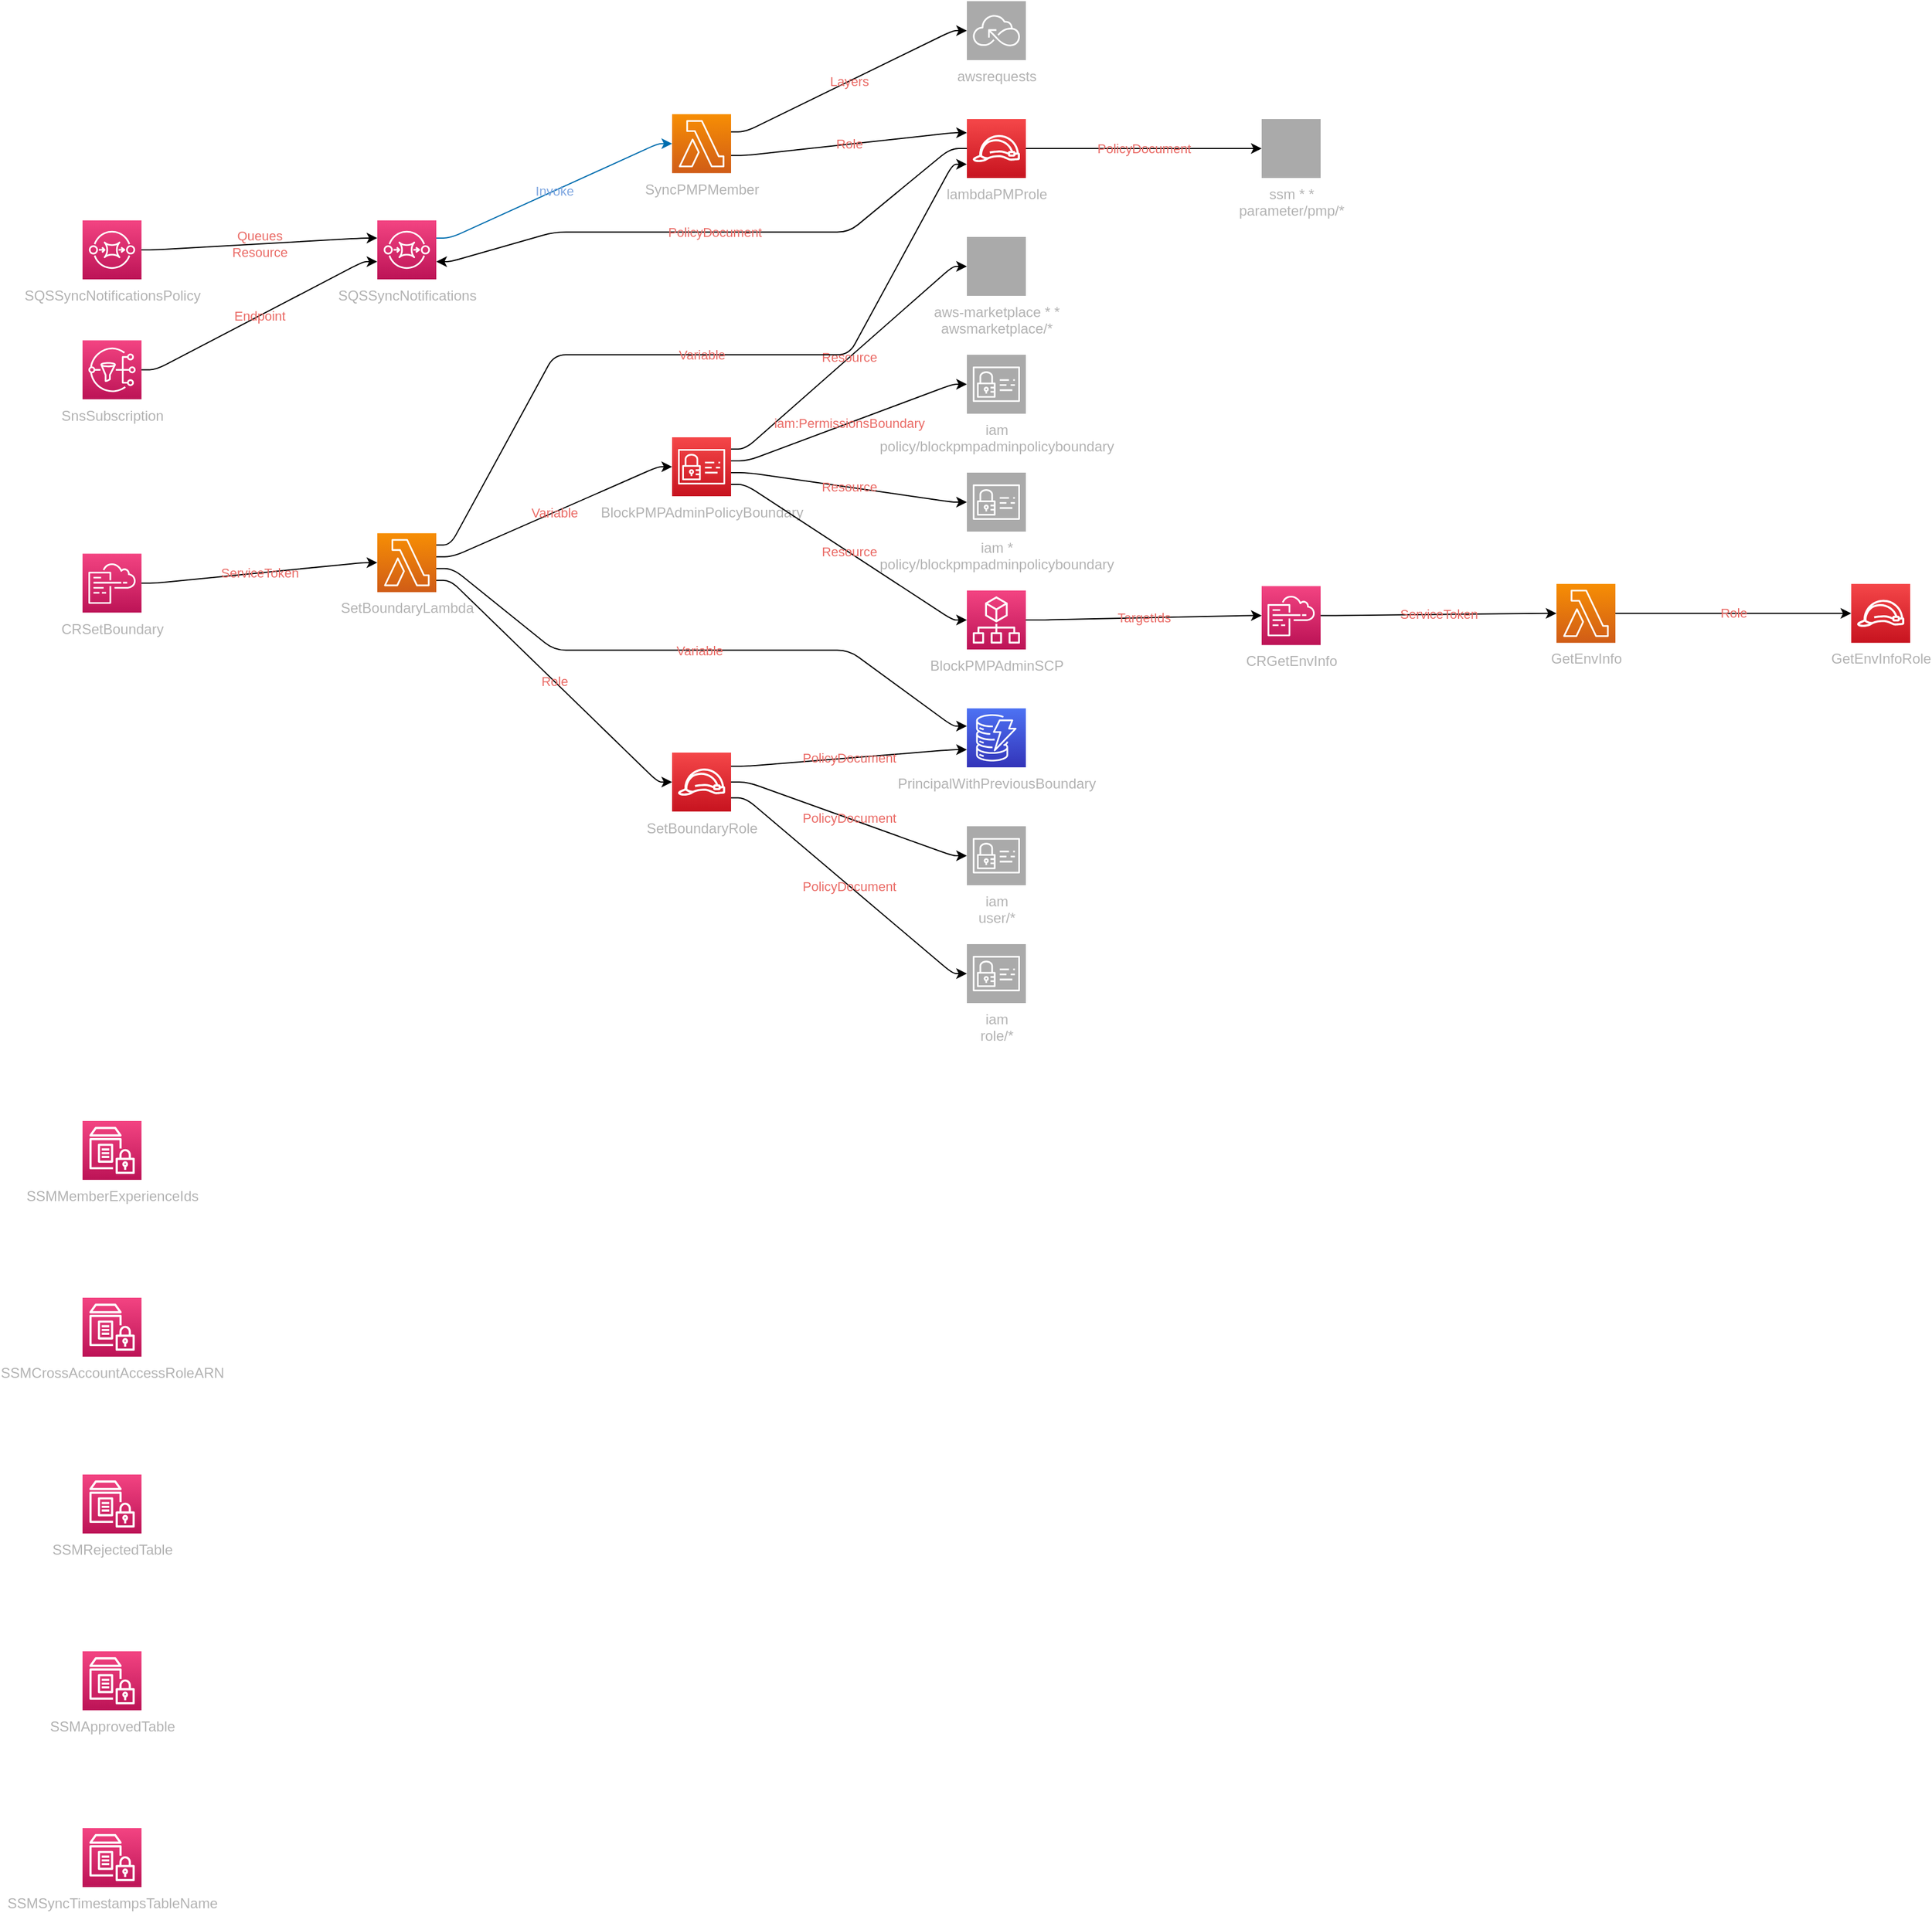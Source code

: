 <mxfile version="13.1.3" pages="2">
            <diagram id="diagramid" name="Diagram">
              <mxGraphModel><root><mxCell id="0"/><mxCell id="1" parent="0"/><mxCell id="2" value="lambdaPMProle" style="outlineConnect=0;fontColor=#B3B3B3;gradientColor=#F54749;gradientDirection=north;fillColor=#C7131F;strokeColor=#ffffff;dashed=0;verticalLabelPosition=bottom;verticalAlign=top;align=center;html=1;fontSize=12;fontStyle=0;aspect=fixed;shape=mxgraph.aws4.resourceIcon;resIcon=mxgraph.aws4.role;" vertex="1" parent="1"><mxGeometry x="750" y="100" width="50" height="50" as="geometry"/></mxCell><mxCell id="3" value="SyncPMPMember" style="outlineConnect=0;fontColor=#B3B3B3;gradientColor=#F78E04;gradientDirection=north;fillColor=#D05C17;strokeColor=#ffffff;dashed=0;verticalLabelPosition=bottom;verticalAlign=top;align=center;html=1;fontSize=12;fontStyle=0;aspect=fixed;shape=mxgraph.aws4.resourceIcon;resIcon=mxgraph.aws4.lambda;" vertex="1" parent="1"><mxGeometry x="500" y="95.921" width="50" height="50" as="geometry"/></mxCell><mxCell id="4" value="awsrequests" style="outlineConnect=0;fontColor=#B3B3B3;gradientColor=#aaaaaa;gradientDirection=north;fillColor=#aaaaaa;strokeColor=#ffffff;dashed=0;verticalLabelPosition=bottom;verticalAlign=top;align=center;html=1;fontSize=12;fontStyle=0;aspect=fixed;shape=mxgraph.aws4.resourceIcon;resIcon=mxgraph.aws4.serverless;" vertex="1" parent="1"><mxGeometry x="750" width="50" height="50" as="geometry"/></mxCell><mxCell id="5" value="SSMMemberExperienceIds" style="outlineConnect=0;fontColor=#B3B3B3;gradientColor=#F34482;gradientDirection=north;fillColor=#BC1356;strokeColor=#ffffff;dashed=0;verticalLabelPosition=bottom;verticalAlign=top;align=center;html=1;fontSize=12;fontStyle=0;aspect=fixed;shape=mxgraph.aws4.resourceIcon;resIcon=mxgraph.aws4.parameter_store;" vertex="1" parent="1"><mxGeometry y="950" width="50" height="50" as="geometry"/></mxCell><mxCell id="6" value="SSMCrossAccountAccessRoleARN" style="outlineConnect=0;fontColor=#B3B3B3;gradientColor=#F34482;gradientDirection=north;fillColor=#BC1356;strokeColor=#ffffff;dashed=0;verticalLabelPosition=bottom;verticalAlign=top;align=center;html=1;fontSize=12;fontStyle=0;aspect=fixed;shape=mxgraph.aws4.resourceIcon;resIcon=mxgraph.aws4.parameter_store;" vertex="1" parent="1"><mxGeometry y="1100" width="50" height="50" as="geometry"/></mxCell><mxCell id="7" value="SSMRejectedTable" style="outlineConnect=0;fontColor=#B3B3B3;gradientColor=#F34482;gradientDirection=north;fillColor=#BC1356;strokeColor=#ffffff;dashed=0;verticalLabelPosition=bottom;verticalAlign=top;align=center;html=1;fontSize=12;fontStyle=0;aspect=fixed;shape=mxgraph.aws4.resourceIcon;resIcon=mxgraph.aws4.parameter_store;" vertex="1" parent="1"><mxGeometry y="1250" width="50" height="50" as="geometry"/></mxCell><mxCell id="8" value="SSMApprovedTable" style="outlineConnect=0;fontColor=#B3B3B3;gradientColor=#F34482;gradientDirection=north;fillColor=#BC1356;strokeColor=#ffffff;dashed=0;verticalLabelPosition=bottom;verticalAlign=top;align=center;html=1;fontSize=12;fontStyle=0;aspect=fixed;shape=mxgraph.aws4.resourceIcon;resIcon=mxgraph.aws4.parameter_store;" vertex="1" parent="1"><mxGeometry y="1400" width="50" height="50" as="geometry"/></mxCell><mxCell id="9" value="SSMSyncTimestampsTableName" style="outlineConnect=0;fontColor=#B3B3B3;gradientColor=#F34482;gradientDirection=north;fillColor=#BC1356;strokeColor=#ffffff;dashed=0;verticalLabelPosition=bottom;verticalAlign=top;align=center;html=1;fontSize=12;fontStyle=0;aspect=fixed;shape=mxgraph.aws4.resourceIcon;resIcon=mxgraph.aws4.parameter_store;" vertex="1" parent="1"><mxGeometry y="1550" width="50" height="50" as="geometry"/></mxCell><mxCell id="10" value="SQSSyncNotifications" style="outlineConnect=0;fontColor=#B3B3B3;gradientColor=#F34482;gradientDirection=north;fillColor=#BC1356;strokeColor=#ffffff;dashed=0;verticalLabelPosition=bottom;verticalAlign=top;align=center;html=1;fontSize=12;fontStyle=0;aspect=fixed;shape=mxgraph.aws4.resourceIcon;resIcon=mxgraph.aws4.sqs;" vertex="1" parent="1"><mxGeometry x="250" y="185.985" width="50" height="50" as="geometry"/></mxCell><mxCell id="11" value="SQSSyncNotificationsPolicy" style="outlineConnect=0;fontColor=#B3B3B3;gradientColor=#F34482;gradientDirection=north;fillColor=#BC1356;strokeColor=#ffffff;dashed=0;verticalLabelPosition=bottom;verticalAlign=top;align=center;html=1;fontSize=12;fontStyle=0;aspect=fixed;shape=mxgraph.aws4.resourceIcon;resIcon=mxgraph.aws4.sqs;" vertex="1" parent="1"><mxGeometry y="185.985" width="50" height="50" as="geometry"/></mxCell><mxCell id="12" value="SnsSubscription" style="outlineConnect=0;fontColor=#B3B3B3;gradientColor=#F34482;gradientDirection=north;fillColor=#BC1356;strokeColor=#ffffff;dashed=0;verticalLabelPosition=bottom;verticalAlign=top;align=center;html=1;fontSize=12;fontStyle=0;aspect=fixed;shape=mxgraph.aws4.resourceIcon;resIcon=mxgraph.aws4.sns;" vertex="1" parent="1"><mxGeometry y="287.763" width="50" height="50" as="geometry"/></mxCell><mxCell id="13" value="BlockPMPAdminSCP" style="outlineConnect=0;fontColor=#B3B3B3;gradientColor=#F34482;gradientDirection=north;fillColor=#BC1356;strokeColor=#ffffff;dashed=0;verticalLabelPosition=bottom;verticalAlign=top;align=center;html=1;fontSize=12;fontStyle=0;aspect=fixed;shape=mxgraph.aws4.resourceIcon;resIcon=mxgraph.aws4.organizations;" vertex="1" parent="1"><mxGeometry x="750" y="500" width="50" height="50" as="geometry"/></mxCell><mxCell id="14" value="GetEnvInfo" style="outlineConnect=0;fontColor=#B3B3B3;gradientColor=#F78E04;gradientDirection=north;fillColor=#D05C17;strokeColor=#ffffff;dashed=0;verticalLabelPosition=bottom;verticalAlign=top;align=center;html=1;fontSize=12;fontStyle=0;aspect=fixed;shape=mxgraph.aws4.resourceIcon;resIcon=mxgraph.aws4.lambda;" vertex="1" parent="1"><mxGeometry x="1250" y="494.369" width="50" height="50" as="geometry"/></mxCell><mxCell id="15" value="CRGetEnvInfo" style="outlineConnect=0;fontColor=#B3B3B3;gradientColor=#F34482;gradientDirection=north;fillColor=#BC1356;strokeColor=#ffffff;dashed=0;verticalLabelPosition=bottom;verticalAlign=top;align=center;html=1;fontSize=12;fontStyle=0;aspect=fixed;shape=mxgraph.aws4.resourceIcon;resIcon=mxgraph.aws4.cloudformation;" vertex="1" parent="1"><mxGeometry x="1000" y="496.246" width="50" height="50" as="geometry"/></mxCell><mxCell id="16" value="GetEnvInfoRole" style="outlineConnect=0;fontColor=#B3B3B3;gradientColor=#F54749;gradientDirection=north;fillColor=#C7131F;strokeColor=#ffffff;dashed=0;verticalLabelPosition=bottom;verticalAlign=top;align=center;html=1;fontSize=12;fontStyle=0;aspect=fixed;shape=mxgraph.aws4.resourceIcon;resIcon=mxgraph.aws4.role;" vertex="1" parent="1"><mxGeometry x="1500" y="494.369" width="50" height="50" as="geometry"/></mxCell><mxCell id="17" value="BlockPMPAdminPolicyBoundary" style="outlineConnect=0;fontColor=#B3B3B3;gradientColor=#F54749;gradientDirection=north;fillColor=#C7131F;strokeColor=#ffffff;dashed=0;verticalLabelPosition=bottom;verticalAlign=top;align=center;html=1;fontSize=12;fontStyle=0;aspect=fixed;shape=mxgraph.aws4.resourceIcon;resIcon=mxgraph.aws4.identity_and_access_management;" vertex="1" parent="1"><mxGeometry x="500" y="370" width="50" height="50" as="geometry"/></mxCell><mxCell id="18" value="SetBoundaryLambda" style="outlineConnect=0;fontColor=#B3B3B3;gradientColor=#F78E04;gradientDirection=north;fillColor=#D05C17;strokeColor=#ffffff;dashed=0;verticalLabelPosition=bottom;verticalAlign=top;align=center;html=1;fontSize=12;fontStyle=0;aspect=fixed;shape=mxgraph.aws4.resourceIcon;resIcon=mxgraph.aws4.lambda;" vertex="1" parent="1"><mxGeometry x="250" y="451.35" width="50" height="50" as="geometry"/></mxCell><mxCell id="19" value="CRSetBoundary" style="outlineConnect=0;fontColor=#B3B3B3;gradientColor=#F34482;gradientDirection=north;fillColor=#BC1356;strokeColor=#ffffff;dashed=0;verticalLabelPosition=bottom;verticalAlign=top;align=center;html=1;fontSize=12;fontStyle=0;aspect=fixed;shape=mxgraph.aws4.resourceIcon;resIcon=mxgraph.aws4.cloudformation;" vertex="1" parent="1"><mxGeometry y="468.75" width="50" height="50" as="geometry"/></mxCell><mxCell id="20" value="SetBoundaryRole" style="outlineConnect=0;fontColor=#B3B3B3;gradientColor=#F54749;gradientDirection=north;fillColor=#C7131F;strokeColor=#ffffff;dashed=0;verticalLabelPosition=bottom;verticalAlign=top;align=center;html=1;fontSize=12;fontStyle=0;aspect=fixed;shape=mxgraph.aws4.resourceIcon;resIcon=mxgraph.aws4.role;" vertex="1" parent="1"><mxGeometry x="500" y="637.5" width="50" height="50" as="geometry"/></mxCell><mxCell id="21" value="PrincipalWithPreviousBoundary" style="outlineConnect=0;fontColor=#B3B3B3;gradientColor=#4D72F3;gradientDirection=north;fillColor=#3334B9;strokeColor=#ffffff;dashed=0;verticalLabelPosition=bottom;verticalAlign=top;align=center;html=1;fontSize=12;fontStyle=0;aspect=fixed;shape=mxgraph.aws4.resourceIcon;resIcon=mxgraph.aws4.dynamodb;" vertex="1" parent="1"><mxGeometry x="750" y="600" width="50" height="50" as="geometry"/></mxCell><mxCell id="22" value="ssm * *&#xA;parameter/pmp/*" style="outlineConnect=0;fontColor=#B3B3B3;gradientColor=#aaaaaa;gradientDirection=north;fillColor=#aaaaaa;strokeColor=#ffffff;dashed=0;verticalLabelPosition=bottom;verticalAlign=top;align=center;html=1;fontSize=12;fontStyle=0;aspect=fixed;shape=mxgraph.aws4.resourceIcon;resIcon=mxgraph.aws4.ssm;" vertex="1" parent="1"><mxGeometry x="1000" y="100" width="50" height="50" as="geometry"/></mxCell><mxCell id="23" value="aws-marketplace * *&#xA;awsmarketplace/*" style="outlineConnect=0;fontColor=#B3B3B3;gradientColor=#aaaaaa;gradientDirection=north;fillColor=#aaaaaa;strokeColor=#ffffff;dashed=0;verticalLabelPosition=bottom;verticalAlign=top;align=center;html=1;fontSize=12;fontStyle=0;aspect=fixed;shape=mxgraph.aws4.resourceIcon;resIcon=mxgraph.aws4.aws-marketplace;" vertex="1" parent="1"><mxGeometry x="750" y="200" width="50" height="50" as="geometry"/></mxCell><mxCell id="24" value="iam  &#xA;policy/blockpmpadminpolicyboundary" style="outlineConnect=0;fontColor=#B3B3B3;gradientColor=#aaaaaa;gradientDirection=north;fillColor=#aaaaaa;strokeColor=#ffffff;dashed=0;verticalLabelPosition=bottom;verticalAlign=top;align=center;html=1;fontSize=12;fontStyle=0;aspect=fixed;shape=mxgraph.aws4.resourceIcon;resIcon=mxgraph.aws4.identity_and_access_management;" vertex="1" parent="1"><mxGeometry x="750" y="300" width="50" height="50" as="geometry"/></mxCell><mxCell id="25" value="iam  *&#xA;policy/blockpmpadminpolicyboundary" style="outlineConnect=0;fontColor=#B3B3B3;gradientColor=#aaaaaa;gradientDirection=north;fillColor=#aaaaaa;strokeColor=#ffffff;dashed=0;verticalLabelPosition=bottom;verticalAlign=top;align=center;html=1;fontSize=12;fontStyle=0;aspect=fixed;shape=mxgraph.aws4.resourceIcon;resIcon=mxgraph.aws4.identity_and_access_management;" vertex="1" parent="1"><mxGeometry x="750" y="400" width="50" height="50" as="geometry"/></mxCell><mxCell id="26" value="iam  &#xA;user/*" style="outlineConnect=0;fontColor=#B3B3B3;gradientColor=#aaaaaa;gradientDirection=north;fillColor=#aaaaaa;strokeColor=#ffffff;dashed=0;verticalLabelPosition=bottom;verticalAlign=top;align=center;html=1;fontSize=12;fontStyle=0;aspect=fixed;shape=mxgraph.aws4.resourceIcon;resIcon=mxgraph.aws4.identity_and_access_management;" vertex="1" parent="1"><mxGeometry x="750" y="700" width="50" height="50" as="geometry"/></mxCell><mxCell id="27" value="iam  &#xA;role/*" style="outlineConnect=0;fontColor=#B3B3B3;gradientColor=#aaaaaa;gradientDirection=north;fillColor=#aaaaaa;strokeColor=#ffffff;dashed=0;verticalLabelPosition=bottom;verticalAlign=top;align=center;html=1;fontSize=12;fontStyle=0;aspect=fixed;shape=mxgraph.aws4.resourceIcon;resIcon=mxgraph.aws4.identity_and_access_management;" vertex="1" parent="1"><mxGeometry x="750" y="800" width="50" height="50" as="geometry"/></mxCell><mxCell id="ssm * *&#xA;parameter/pmp/*|lambdaPMProle" value="PolicyDocument" style="edgeStyle=orthogonalEdgeStyle;rounded=1;orthogonalLoop=1;jettySize=auto;html=1;labelBackgroundColor=none;fontColor=#EA6B66;noEdgeStyle=1;orthogonal=1;" edge="1" parent="1" source="2" target="22"><mxGeometry relative="1" as="geometry"><Array as="points"><mxPoint x="812" y="125"/><mxPoint x="988" y="125"/></Array></mxGeometry></mxCell><mxCell id="SQSSyncNotifications|lambdaPMProle" value="PolicyDocument" style="edgeStyle=orthogonalEdgeStyle;rounded=1;orthogonalLoop=1;jettySize=auto;html=1;labelBackgroundColor=none;fontColor=#EA6B66;noEdgeStyle=1;orthogonal=1;" edge="1" parent="1" source="2" target="10"><mxGeometry relative="1" as="geometry"><Array as="points"><mxPoint x="736" y="125"/><mxPoint x="650" y="195.921"/><mxPoint x="400" y="195.921"/><mxPoint x="312" y="220.985"/></Array></mxGeometry></mxCell><mxCell id="awsrequests|SyncPMPMember" value="Layers" style="edgeStyle=orthogonalEdgeStyle;rounded=1;orthogonalLoop=1;jettySize=auto;html=1;labelBackgroundColor=none;fontColor=#EA6B66;noEdgeStyle=1;orthogonal=1;" edge="1" parent="1" source="3" target="4"><mxGeometry relative="1" as="geometry"><Array as="points"><mxPoint x="562" y="110.921"/><mxPoint x="738" y="25"/></Array></mxGeometry></mxCell><mxCell id="lambdaPMProle|SyncPMPMember" value="Role" style="edgeStyle=orthogonalEdgeStyle;rounded=1;orthogonalLoop=1;jettySize=auto;html=1;labelBackgroundColor=none;fontColor=#EA6B66;noEdgeStyle=1;orthogonal=1;" edge="1" parent="1" source="3" target="2"><mxGeometry relative="1" as="geometry"><Array as="points"><mxPoint x="562" y="130.921"/><mxPoint x="738" y="111.667"/></Array></mxGeometry></mxCell><mxCell id="SQSSyncNotifications|SyncPMPMember" value="Invoke" style="edgeStyle=orthogonalEdgeStyle;rounded=1;orthogonalLoop=1;jettySize=auto;html=1;fillColor=#1ba1e2;strokeColor=#006EAF;labelBackgroundColor=none;fontColor=#7EA6E0;noEdgeStyle=1;orthogonal=1;" edge="1" parent="1" source="10" target="3"><mxGeometry relative="1" as="geometry"><Array as="points"><mxPoint x="312" y="200.985"/><mxPoint x="488" y="120.921"/></Array></mxGeometry></mxCell><mxCell id="SQSSyncNotifications|SQSSyncNotificationsPolicy" value="Queues&#xA;Resource" style="edgeStyle=orthogonalEdgeStyle;rounded=1;orthogonalLoop=1;jettySize=auto;html=1;labelBackgroundColor=none;fontColor=#EA6B66;noEdgeStyle=1;orthogonal=1;" edge="1" parent="1" source="11" target="10"><mxGeometry relative="1" as="geometry"><Array as="points"><mxPoint x="62" y="210.985"/><mxPoint x="238" y="200.985"/></Array></mxGeometry></mxCell><mxCell id="SQSSyncNotifications|SnsSubscription" value="Endpoint" style="edgeStyle=orthogonalEdgeStyle;rounded=1;orthogonalLoop=1;jettySize=auto;html=1;labelBackgroundColor=none;fontColor=#EA6B66;noEdgeStyle=1;orthogonal=1;" edge="1" parent="1" source="12" target="10"><mxGeometry relative="1" as="geometry"><Array as="points"><mxPoint x="62" y="312.763"/><mxPoint x="238" y="220.985"/></Array></mxGeometry></mxCell><mxCell id="CRGetEnvInfo|BlockPMPAdminSCP" value="TargetIds" style="edgeStyle=orthogonalEdgeStyle;rounded=1;orthogonalLoop=1;jettySize=auto;html=1;labelBackgroundColor=none;fontColor=#EA6B66;noEdgeStyle=1;orthogonal=1;" edge="1" parent="1" source="13" target="15"><mxGeometry relative="1" as="geometry"><Array as="points"><mxPoint x="812" y="525"/><mxPoint x="988" y="521.246"/></Array></mxGeometry></mxCell><mxCell id="GetEnvInfoRole|GetEnvInfo" value="Role" style="edgeStyle=orthogonalEdgeStyle;rounded=1;orthogonalLoop=1;jettySize=auto;html=1;labelBackgroundColor=none;fontColor=#EA6B66;noEdgeStyle=1;orthogonal=1;" edge="1" parent="1" source="14" target="16"><mxGeometry relative="1" as="geometry"><Array as="points"><mxPoint x="1312" y="519.369"/><mxPoint x="1488" y="519.369"/></Array></mxGeometry></mxCell><mxCell id="GetEnvInfo|CRGetEnvInfo" value="ServiceToken" style="edgeStyle=orthogonalEdgeStyle;rounded=1;orthogonalLoop=1;jettySize=auto;html=1;labelBackgroundColor=none;fontColor=#EA6B66;noEdgeStyle=1;orthogonal=1;" edge="1" parent="1" source="15" target="14"><mxGeometry relative="1" as="geometry"><Array as="points"><mxPoint x="1062" y="521.246"/><mxPoint x="1238" y="519.369"/></Array></mxGeometry></mxCell><mxCell id="aws-marketplace * *&#xA;awsmarketplace/*|BlockPMPAdminPolicyBoundary" value="Resource" style="edgeStyle=orthogonalEdgeStyle;rounded=1;orthogonalLoop=1;jettySize=auto;html=1;labelBackgroundColor=none;fontColor=#EA6B66;noEdgeStyle=1;orthogonal=1;" edge="1" parent="1" source="17" target="23"><mxGeometry relative="1" as="geometry"><Array as="points"><mxPoint x="562" y="380"/><mxPoint x="738" y="225"/></Array></mxGeometry></mxCell><mxCell id="iam  &#xA;policy/blockpmpadminpolicyboundary|BlockPMPAdminPolicyBoundary" value="iam:PermissionsBoundary" style="edgeStyle=orthogonalEdgeStyle;rounded=1;orthogonalLoop=1;jettySize=auto;html=1;labelBackgroundColor=none;fontColor=#EA6B66;noEdgeStyle=1;orthogonal=1;" edge="1" parent="1" source="17" target="24"><mxGeometry relative="1" as="geometry"><Array as="points"><mxPoint x="564" y="390"/><mxPoint x="738" y="325"/></Array></mxGeometry></mxCell><mxCell id="iam  *&#xA;policy/blockpmpadminpolicyboundary|BlockPMPAdminPolicyBoundary" value="Resource" style="edgeStyle=orthogonalEdgeStyle;rounded=1;orthogonalLoop=1;jettySize=auto;html=1;labelBackgroundColor=none;fontColor=#EA6B66;noEdgeStyle=1;orthogonal=1;" edge="1" parent="1" source="17" target="25"><mxGeometry relative="1" as="geometry"><Array as="points"><mxPoint x="564" y="400"/><mxPoint x="738" y="425"/></Array></mxGeometry></mxCell><mxCell id="BlockPMPAdminSCP|BlockPMPAdminPolicyBoundary" value="Resource" style="edgeStyle=orthogonalEdgeStyle;rounded=1;orthogonalLoop=1;jettySize=auto;html=1;labelBackgroundColor=none;fontColor=#EA6B66;noEdgeStyle=1;orthogonal=1;" edge="1" parent="1" source="17" target="13"><mxGeometry relative="1" as="geometry"><Array as="points"><mxPoint x="562" y="410"/><mxPoint x="738" y="525"/></Array></mxGeometry></mxCell><mxCell id="PrincipalWithPreviousBoundary|SetBoundaryLambda" value="Variable" style="edgeStyle=orthogonalEdgeStyle;rounded=1;orthogonalLoop=1;jettySize=auto;html=1;labelBackgroundColor=none;fontColor=#EA6B66;noEdgeStyle=1;orthogonal=1;" edge="1" parent="1" source="18" target="21"><mxGeometry relative="1" as="geometry"><Array as="points"><mxPoint x="314" y="481.35"/><mxPoint x="400" y="550.675"/><mxPoint x="650" y="550.675"/><mxPoint x="738" y="615"/></Array></mxGeometry></mxCell><mxCell id="BlockPMPAdminPolicyBoundary|SetBoundaryLambda" value="Variable" style="edgeStyle=orthogonalEdgeStyle;rounded=1;orthogonalLoop=1;jettySize=auto;html=1;labelBackgroundColor=none;fontColor=#EA6B66;noEdgeStyle=1;orthogonal=1;" edge="1" parent="1" source="18" target="17"><mxGeometry relative="1" as="geometry"><Array as="points"><mxPoint x="314" y="471.35"/><mxPoint x="488" y="395"/></Array></mxGeometry></mxCell><mxCell id="lambdaPMProle|SetBoundaryLambda" value="Variable" style="edgeStyle=orthogonalEdgeStyle;rounded=1;orthogonalLoop=1;jettySize=auto;html=1;labelBackgroundColor=none;fontColor=#EA6B66;noEdgeStyle=1;orthogonal=1;" edge="1" parent="1" source="18" target="2"><mxGeometry relative="1" as="geometry"><Array as="points"><mxPoint x="312" y="461.35"/><mxPoint x="400" y="300"/><mxPoint x="650" y="300"/><mxPoint x="738" y="138.333"/></Array></mxGeometry></mxCell><mxCell id="SetBoundaryRole|SetBoundaryLambda" value="Role" style="edgeStyle=orthogonalEdgeStyle;rounded=1;orthogonalLoop=1;jettySize=auto;html=1;labelBackgroundColor=none;fontColor=#EA6B66;noEdgeStyle=1;orthogonal=1;" edge="1" parent="1" source="18" target="20"><mxGeometry relative="1" as="geometry"><Array as="points"><mxPoint x="312" y="491.35"/><mxPoint x="488" y="662.5"/></Array></mxGeometry></mxCell><mxCell id="SetBoundaryLambda|CRSetBoundary" value="ServiceToken" style="edgeStyle=orthogonalEdgeStyle;rounded=1;orthogonalLoop=1;jettySize=auto;html=1;labelBackgroundColor=none;fontColor=#EA6B66;noEdgeStyle=1;orthogonal=1;" edge="1" parent="1" source="19" target="18"><mxGeometry relative="1" as="geometry"><Array as="points"><mxPoint x="62" y="493.75"/><mxPoint x="238" y="476.35"/></Array></mxGeometry></mxCell><mxCell id="iam  &#xA;user/*|SetBoundaryRole" value="PolicyDocument" style="edgeStyle=orthogonalEdgeStyle;rounded=1;orthogonalLoop=1;jettySize=auto;html=1;labelBackgroundColor=none;fontColor=#EA6B66;noEdgeStyle=1;orthogonal=1;" edge="1" parent="1" source="20" target="26"><mxGeometry relative="1" as="geometry"><Array as="points"><mxPoint x="564" y="662.5"/><mxPoint x="738" y="725"/></Array></mxGeometry></mxCell><mxCell id="iam  &#xA;role/*|SetBoundaryRole" value="PolicyDocument" style="edgeStyle=orthogonalEdgeStyle;rounded=1;orthogonalLoop=1;jettySize=auto;html=1;labelBackgroundColor=none;fontColor=#EA6B66;noEdgeStyle=1;orthogonal=1;" edge="1" parent="1" source="20" target="27"><mxGeometry relative="1" as="geometry"><Array as="points"><mxPoint x="562" y="675.833"/><mxPoint x="738" y="825"/></Array></mxGeometry></mxCell><mxCell id="PrincipalWithPreviousBoundary|SetBoundaryRole" value="PolicyDocument" style="edgeStyle=orthogonalEdgeStyle;rounded=1;orthogonalLoop=1;jettySize=auto;html=1;labelBackgroundColor=none;fontColor=#EA6B66;noEdgeStyle=1;orthogonal=1;" edge="1" parent="1" source="20" target="21"><mxGeometry relative="1" as="geometry"><Array as="points"><mxPoint x="562" y="649.167"/><mxPoint x="738" y="635"/></Array></mxGeometry></mxCell></root></mxGraphModel>
            </diagram>
          </mxfile>